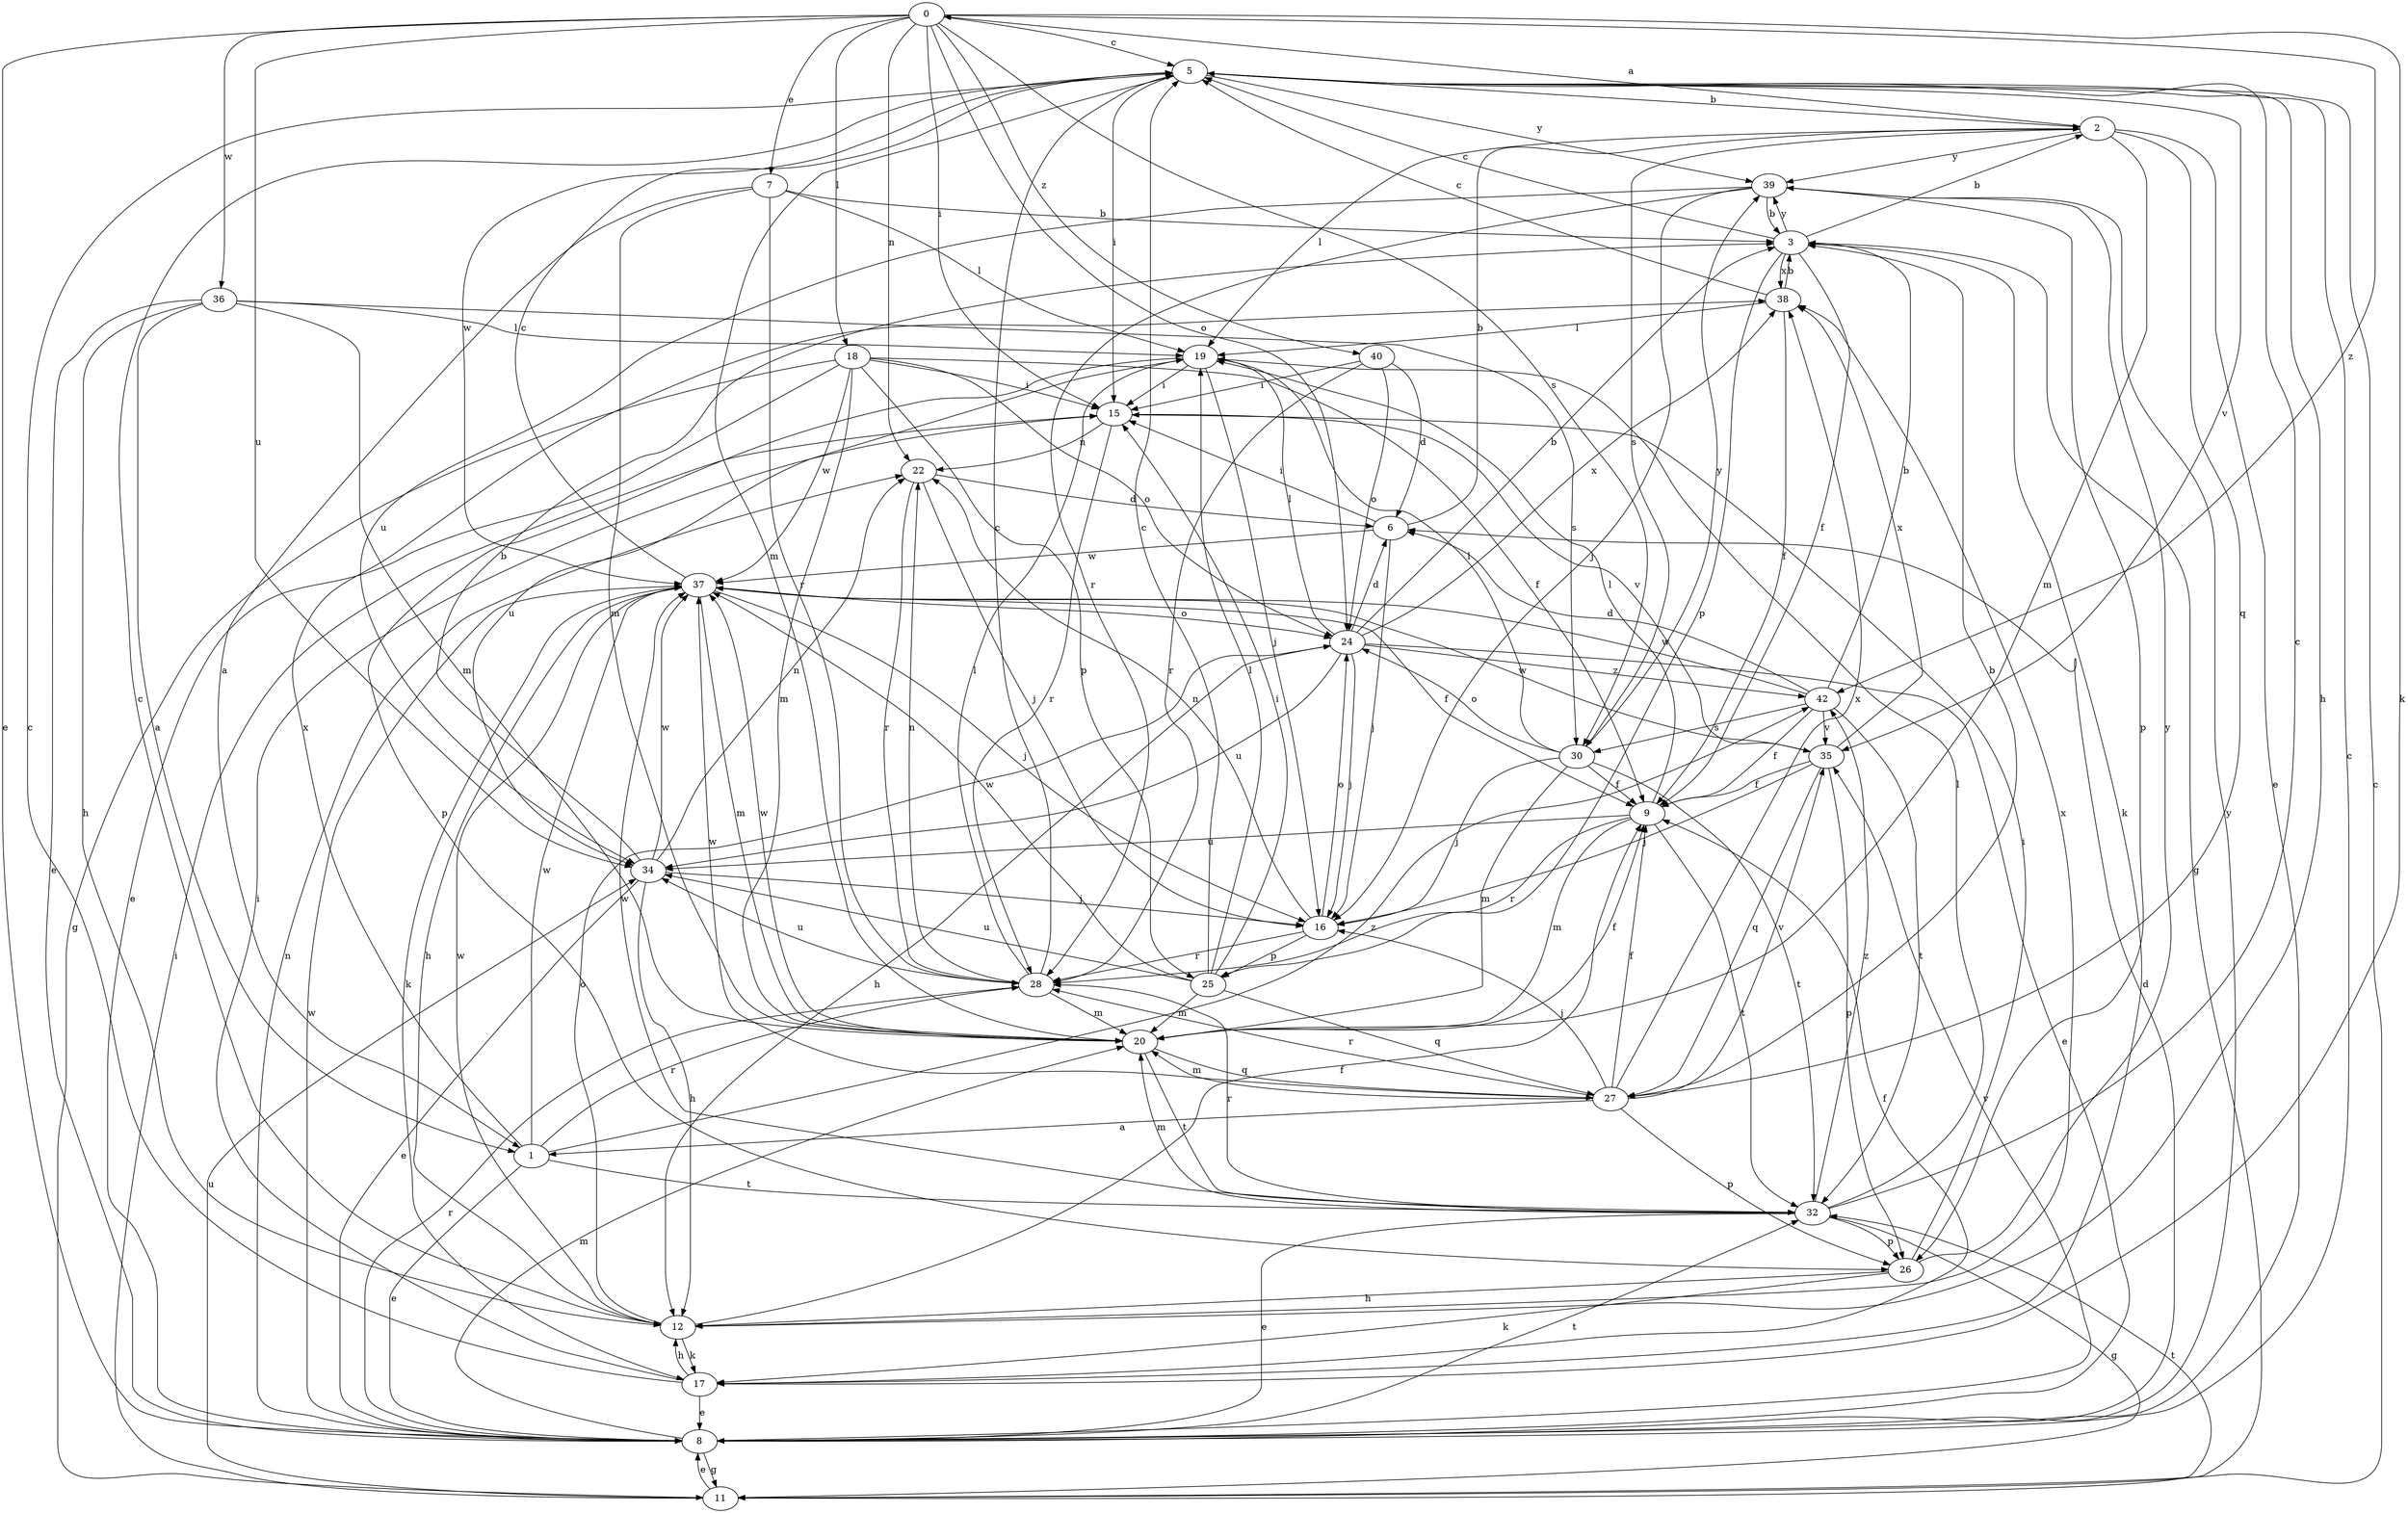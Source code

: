 strict digraph  {
0;
1;
2;
3;
5;
6;
7;
8;
9;
11;
12;
15;
16;
17;
18;
19;
20;
22;
24;
25;
26;
27;
28;
30;
32;
34;
35;
36;
37;
38;
39;
40;
42;
0 -> 5  [label=c];
0 -> 7  [label=e];
0 -> 8  [label=e];
0 -> 15  [label=i];
0 -> 17  [label=k];
0 -> 18  [label=l];
0 -> 22  [label=n];
0 -> 24  [label=o];
0 -> 30  [label=s];
0 -> 34  [label=u];
0 -> 36  [label=w];
0 -> 40  [label=z];
0 -> 42  [label=z];
1 -> 8  [label=e];
1 -> 28  [label=r];
1 -> 32  [label=t];
1 -> 37  [label=w];
1 -> 38  [label=x];
1 -> 42  [label=z];
2 -> 0  [label=a];
2 -> 8  [label=e];
2 -> 19  [label=l];
2 -> 20  [label=m];
2 -> 27  [label=q];
2 -> 30  [label=s];
2 -> 39  [label=y];
3 -> 2  [label=b];
3 -> 5  [label=c];
3 -> 9  [label=f];
3 -> 11  [label=g];
3 -> 17  [label=k];
3 -> 25  [label=p];
3 -> 38  [label=x];
3 -> 39  [label=y];
5 -> 2  [label=b];
5 -> 12  [label=h];
5 -> 15  [label=i];
5 -> 20  [label=m];
5 -> 35  [label=v];
5 -> 37  [label=w];
5 -> 39  [label=y];
6 -> 2  [label=b];
6 -> 15  [label=i];
6 -> 16  [label=j];
6 -> 37  [label=w];
7 -> 1  [label=a];
7 -> 3  [label=b];
7 -> 19  [label=l];
7 -> 20  [label=m];
7 -> 28  [label=r];
8 -> 5  [label=c];
8 -> 6  [label=d];
8 -> 11  [label=g];
8 -> 20  [label=m];
8 -> 22  [label=n];
8 -> 28  [label=r];
8 -> 32  [label=t];
8 -> 35  [label=v];
8 -> 37  [label=w];
8 -> 39  [label=y];
9 -> 19  [label=l];
9 -> 20  [label=m];
9 -> 28  [label=r];
9 -> 32  [label=t];
9 -> 34  [label=u];
11 -> 5  [label=c];
11 -> 8  [label=e];
11 -> 15  [label=i];
11 -> 32  [label=t];
11 -> 34  [label=u];
12 -> 5  [label=c];
12 -> 9  [label=f];
12 -> 17  [label=k];
12 -> 24  [label=o];
12 -> 37  [label=w];
12 -> 38  [label=x];
15 -> 22  [label=n];
15 -> 28  [label=r];
15 -> 35  [label=v];
16 -> 22  [label=n];
16 -> 24  [label=o];
16 -> 25  [label=p];
16 -> 28  [label=r];
17 -> 5  [label=c];
17 -> 8  [label=e];
17 -> 9  [label=f];
17 -> 12  [label=h];
17 -> 15  [label=i];
18 -> 8  [label=e];
18 -> 9  [label=f];
18 -> 11  [label=g];
18 -> 15  [label=i];
18 -> 20  [label=m];
18 -> 24  [label=o];
18 -> 25  [label=p];
18 -> 37  [label=w];
19 -> 15  [label=i];
19 -> 16  [label=j];
19 -> 26  [label=p];
19 -> 34  [label=u];
20 -> 9  [label=f];
20 -> 27  [label=q];
20 -> 32  [label=t];
20 -> 37  [label=w];
22 -> 6  [label=d];
22 -> 16  [label=j];
22 -> 28  [label=r];
24 -> 3  [label=b];
24 -> 6  [label=d];
24 -> 8  [label=e];
24 -> 12  [label=h];
24 -> 16  [label=j];
24 -> 19  [label=l];
24 -> 34  [label=u];
24 -> 38  [label=x];
24 -> 42  [label=z];
25 -> 5  [label=c];
25 -> 15  [label=i];
25 -> 19  [label=l];
25 -> 20  [label=m];
25 -> 27  [label=q];
25 -> 34  [label=u];
25 -> 37  [label=w];
26 -> 12  [label=h];
26 -> 15  [label=i];
26 -> 17  [label=k];
26 -> 39  [label=y];
27 -> 1  [label=a];
27 -> 3  [label=b];
27 -> 9  [label=f];
27 -> 16  [label=j];
27 -> 20  [label=m];
27 -> 26  [label=p];
27 -> 28  [label=r];
27 -> 35  [label=v];
27 -> 37  [label=w];
27 -> 38  [label=x];
28 -> 5  [label=c];
28 -> 19  [label=l];
28 -> 20  [label=m];
28 -> 22  [label=n];
28 -> 34  [label=u];
30 -> 9  [label=f];
30 -> 16  [label=j];
30 -> 19  [label=l];
30 -> 20  [label=m];
30 -> 24  [label=o];
30 -> 32  [label=t];
30 -> 39  [label=y];
32 -> 5  [label=c];
32 -> 8  [label=e];
32 -> 11  [label=g];
32 -> 19  [label=l];
32 -> 20  [label=m];
32 -> 26  [label=p];
32 -> 28  [label=r];
32 -> 37  [label=w];
32 -> 42  [label=z];
34 -> 3  [label=b];
34 -> 8  [label=e];
34 -> 12  [label=h];
34 -> 16  [label=j];
34 -> 22  [label=n];
34 -> 37  [label=w];
35 -> 9  [label=f];
35 -> 16  [label=j];
35 -> 26  [label=p];
35 -> 27  [label=q];
35 -> 37  [label=w];
35 -> 38  [label=x];
36 -> 1  [label=a];
36 -> 8  [label=e];
36 -> 12  [label=h];
36 -> 19  [label=l];
36 -> 20  [label=m];
36 -> 30  [label=s];
37 -> 5  [label=c];
37 -> 9  [label=f];
37 -> 12  [label=h];
37 -> 16  [label=j];
37 -> 17  [label=k];
37 -> 20  [label=m];
37 -> 24  [label=o];
38 -> 3  [label=b];
38 -> 5  [label=c];
38 -> 9  [label=f];
38 -> 19  [label=l];
39 -> 3  [label=b];
39 -> 16  [label=j];
39 -> 26  [label=p];
39 -> 28  [label=r];
39 -> 34  [label=u];
40 -> 6  [label=d];
40 -> 15  [label=i];
40 -> 24  [label=o];
40 -> 28  [label=r];
42 -> 3  [label=b];
42 -> 6  [label=d];
42 -> 9  [label=f];
42 -> 30  [label=s];
42 -> 32  [label=t];
42 -> 35  [label=v];
42 -> 37  [label=w];
}
